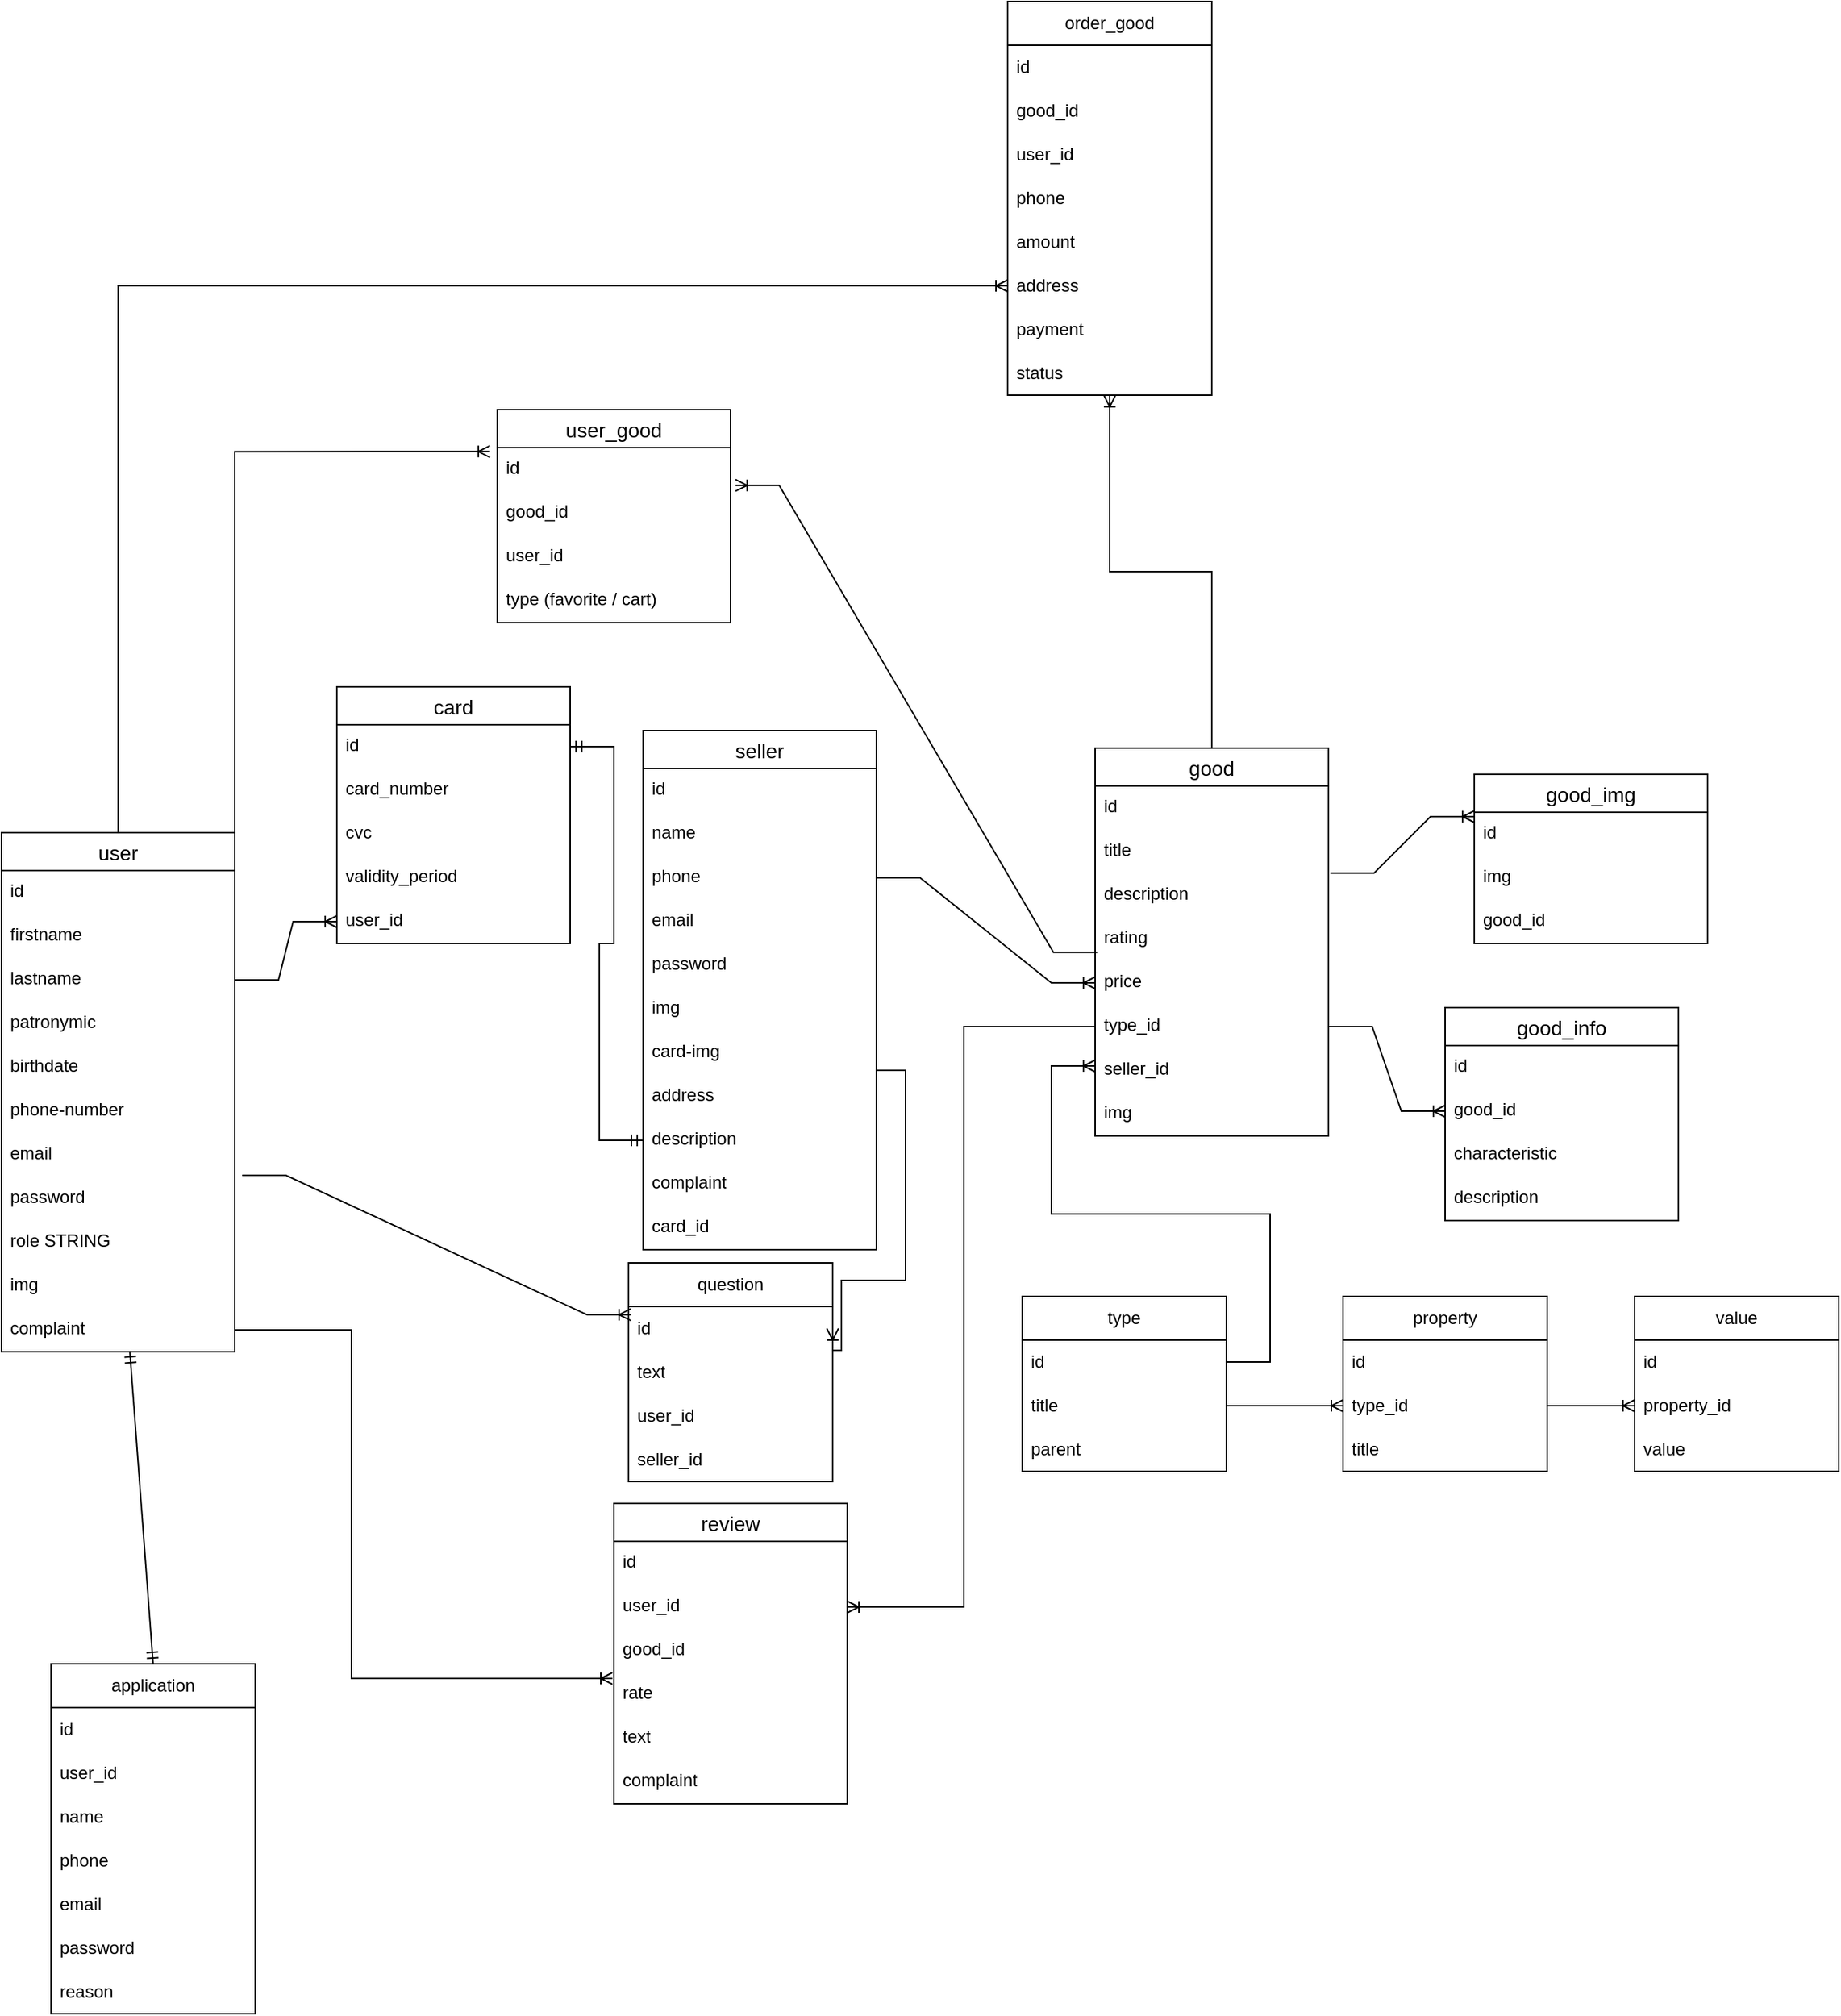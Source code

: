 <mxfile version="22.0.8" type="device">
  <diagram name="Страница — 1" id="OT1tv4u_Zi9Ht4_QGYQ0">
    <mxGraphModel dx="988" dy="1783" grid="1" gridSize="10" guides="1" tooltips="1" connect="1" arrows="1" fold="1" page="1" pageScale="1" pageWidth="827" pageHeight="1169" math="0" shadow="0">
      <root>
        <mxCell id="0" />
        <mxCell id="1" parent="0" />
        <mxCell id="1m5iJHvQ95yYQdeIFVeD-15" style="edgeStyle=orthogonalEdgeStyle;rounded=0;orthogonalLoop=1;jettySize=auto;html=1;endArrow=ERoneToMany;endFill=0;entryX=0;entryY=0.5;entryDx=0;entryDy=0;" parent="1" source="wsZ9izORC8DQVj3VS6HT-1" target="1m5iJHvQ95yYQdeIFVeD-17" edge="1">
          <mxGeometry relative="1" as="geometry">
            <mxPoint x="140" y="160" as="targetPoint" />
          </mxGeometry>
        </mxCell>
        <mxCell id="wsZ9izORC8DQVj3VS6HT-1" value="user" style="swimlane;fontStyle=0;childLayout=stackLayout;horizontal=1;startSize=26;horizontalStack=0;resizeParent=1;resizeParentMax=0;resizeLast=0;collapsible=1;marginBottom=0;align=center;fontSize=14;" parent="1" vertex="1">
          <mxGeometry x="30" y="290" width="160" height="356" as="geometry" />
        </mxCell>
        <mxCell id="wsZ9izORC8DQVj3VS6HT-2" value="id" style="text;strokeColor=none;fillColor=none;spacingLeft=4;spacingRight=4;overflow=hidden;rotatable=0;points=[[0,0.5],[1,0.5]];portConstraint=eastwest;fontSize=12;whiteSpace=wrap;html=1;" parent="wsZ9izORC8DQVj3VS6HT-1" vertex="1">
          <mxGeometry y="26" width="160" height="30" as="geometry" />
        </mxCell>
        <mxCell id="wsZ9izORC8DQVj3VS6HT-3" value="firstname" style="text;strokeColor=none;fillColor=none;spacingLeft=4;spacingRight=4;overflow=hidden;rotatable=0;points=[[0,0.5],[1,0.5]];portConstraint=eastwest;fontSize=12;whiteSpace=wrap;html=1;" parent="wsZ9izORC8DQVj3VS6HT-1" vertex="1">
          <mxGeometry y="56" width="160" height="30" as="geometry" />
        </mxCell>
        <mxCell id="wsZ9izORC8DQVj3VS6HT-4" value="lastname" style="text;strokeColor=none;fillColor=none;spacingLeft=4;spacingRight=4;overflow=hidden;rotatable=0;points=[[0,0.5],[1,0.5]];portConstraint=eastwest;fontSize=12;whiteSpace=wrap;html=1;" parent="wsZ9izORC8DQVj3VS6HT-1" vertex="1">
          <mxGeometry y="86" width="160" height="30" as="geometry" />
        </mxCell>
        <mxCell id="wsZ9izORC8DQVj3VS6HT-5" value="patronymic" style="text;strokeColor=none;fillColor=none;spacingLeft=4;spacingRight=4;overflow=hidden;rotatable=0;points=[[0,0.5],[1,0.5]];portConstraint=eastwest;fontSize=12;whiteSpace=wrap;html=1;" parent="wsZ9izORC8DQVj3VS6HT-1" vertex="1">
          <mxGeometry y="116" width="160" height="30" as="geometry" />
        </mxCell>
        <mxCell id="wsZ9izORC8DQVj3VS6HT-7" value="birthdate" style="text;strokeColor=none;fillColor=none;spacingLeft=4;spacingRight=4;overflow=hidden;rotatable=0;points=[[0,0.5],[1,0.5]];portConstraint=eastwest;fontSize=12;whiteSpace=wrap;html=1;" parent="wsZ9izORC8DQVj3VS6HT-1" vertex="1">
          <mxGeometry y="146" width="160" height="30" as="geometry" />
        </mxCell>
        <mxCell id="wsZ9izORC8DQVj3VS6HT-8" value="phone-number" style="text;strokeColor=none;fillColor=none;spacingLeft=4;spacingRight=4;overflow=hidden;rotatable=0;points=[[0,0.5],[1,0.5]];portConstraint=eastwest;fontSize=12;whiteSpace=wrap;html=1;" parent="wsZ9izORC8DQVj3VS6HT-1" vertex="1">
          <mxGeometry y="176" width="160" height="30" as="geometry" />
        </mxCell>
        <mxCell id="wsZ9izORC8DQVj3VS6HT-9" value="email" style="text;strokeColor=none;fillColor=none;spacingLeft=4;spacingRight=4;overflow=hidden;rotatable=0;points=[[0,0.5],[1,0.5]];portConstraint=eastwest;fontSize=12;whiteSpace=wrap;html=1;" parent="wsZ9izORC8DQVj3VS6HT-1" vertex="1">
          <mxGeometry y="206" width="160" height="30" as="geometry" />
        </mxCell>
        <mxCell id="wsZ9izORC8DQVj3VS6HT-10" value="password" style="text;strokeColor=none;fillColor=none;spacingLeft=4;spacingRight=4;overflow=hidden;rotatable=0;points=[[0,0.5],[1,0.5]];portConstraint=eastwest;fontSize=12;whiteSpace=wrap;html=1;" parent="wsZ9izORC8DQVj3VS6HT-1" vertex="1">
          <mxGeometry y="236" width="160" height="30" as="geometry" />
        </mxCell>
        <mxCell id="wsZ9izORC8DQVj3VS6HT-11" value="role STRING" style="text;strokeColor=none;fillColor=none;spacingLeft=4;spacingRight=4;overflow=hidden;rotatable=0;points=[[0,0.5],[1,0.5]];portConstraint=eastwest;fontSize=12;whiteSpace=wrap;html=1;" parent="wsZ9izORC8DQVj3VS6HT-1" vertex="1">
          <mxGeometry y="266" width="160" height="30" as="geometry" />
        </mxCell>
        <mxCell id="5W4zjXzBesh5gkNlHrQO-1" value="img" style="text;strokeColor=none;fillColor=none;spacingLeft=4;spacingRight=4;overflow=hidden;rotatable=0;points=[[0,0.5],[1,0.5]];portConstraint=eastwest;fontSize=12;whiteSpace=wrap;html=1;" parent="wsZ9izORC8DQVj3VS6HT-1" vertex="1">
          <mxGeometry y="296" width="160" height="30" as="geometry" />
        </mxCell>
        <mxCell id="5W4zjXzBesh5gkNlHrQO-2" value="complaint" style="text;strokeColor=none;fillColor=none;spacingLeft=4;spacingRight=4;overflow=hidden;rotatable=0;points=[[0,0.5],[1,0.5]];portConstraint=eastwest;fontSize=12;whiteSpace=wrap;html=1;" parent="wsZ9izORC8DQVj3VS6HT-1" vertex="1">
          <mxGeometry y="326" width="160" height="30" as="geometry" />
        </mxCell>
        <mxCell id="wsZ9izORC8DQVj3VS6HT-25" value="good" style="swimlane;fontStyle=0;childLayout=stackLayout;horizontal=1;startSize=26;horizontalStack=0;resizeParent=1;resizeParentMax=0;resizeLast=0;collapsible=1;marginBottom=0;align=center;fontSize=14;" parent="1" vertex="1">
          <mxGeometry x="780" y="232" width="160" height="266" as="geometry" />
        </mxCell>
        <mxCell id="wsZ9izORC8DQVj3VS6HT-26" value="id" style="text;strokeColor=none;fillColor=none;spacingLeft=4;spacingRight=4;overflow=hidden;rotatable=0;points=[[0,0.5],[1,0.5]];portConstraint=eastwest;fontSize=12;whiteSpace=wrap;html=1;" parent="wsZ9izORC8DQVj3VS6HT-25" vertex="1">
          <mxGeometry y="26" width="160" height="30" as="geometry" />
        </mxCell>
        <mxCell id="wsZ9izORC8DQVj3VS6HT-27" value="title" style="text;strokeColor=none;fillColor=none;spacingLeft=4;spacingRight=4;overflow=hidden;rotatable=0;points=[[0,0.5],[1,0.5]];portConstraint=eastwest;fontSize=12;whiteSpace=wrap;html=1;" parent="wsZ9izORC8DQVj3VS6HT-25" vertex="1">
          <mxGeometry y="56" width="160" height="30" as="geometry" />
        </mxCell>
        <mxCell id="5W4zjXzBesh5gkNlHrQO-18" value="description" style="text;strokeColor=none;fillColor=none;spacingLeft=4;spacingRight=4;overflow=hidden;rotatable=0;points=[[0,0.5],[1,0.5]];portConstraint=eastwest;fontSize=12;whiteSpace=wrap;html=1;" parent="wsZ9izORC8DQVj3VS6HT-25" vertex="1">
          <mxGeometry y="86" width="160" height="30" as="geometry" />
        </mxCell>
        <mxCell id="wsZ9izORC8DQVj3VS6HT-28" value="rating" style="text;strokeColor=none;fillColor=none;spacingLeft=4;spacingRight=4;overflow=hidden;rotatable=0;points=[[0,0.5],[1,0.5]];portConstraint=eastwest;fontSize=12;whiteSpace=wrap;html=1;" parent="wsZ9izORC8DQVj3VS6HT-25" vertex="1">
          <mxGeometry y="116" width="160" height="30" as="geometry" />
        </mxCell>
        <mxCell id="wsZ9izORC8DQVj3VS6HT-29" value="price" style="text;strokeColor=none;fillColor=none;spacingLeft=4;spacingRight=4;overflow=hidden;rotatable=0;points=[[0,0.5],[1,0.5]];portConstraint=eastwest;fontSize=12;whiteSpace=wrap;html=1;" parent="wsZ9izORC8DQVj3VS6HT-25" vertex="1">
          <mxGeometry y="146" width="160" height="30" as="geometry" />
        </mxCell>
        <mxCell id="wsZ9izORC8DQVj3VS6HT-31" value="type_id" style="text;strokeColor=none;fillColor=none;spacingLeft=4;spacingRight=4;overflow=hidden;rotatable=0;points=[[0,0.5],[1,0.5]];portConstraint=eastwest;fontSize=12;whiteSpace=wrap;html=1;" parent="wsZ9izORC8DQVj3VS6HT-25" vertex="1">
          <mxGeometry y="176" width="160" height="30" as="geometry" />
        </mxCell>
        <mxCell id="PsErflDxjI00V8pYwVn6-32" value="seller_id" style="text;strokeColor=none;fillColor=none;spacingLeft=4;spacingRight=4;overflow=hidden;rotatable=0;points=[[0,0.5],[1,0.5]];portConstraint=eastwest;fontSize=12;whiteSpace=wrap;html=1;" parent="wsZ9izORC8DQVj3VS6HT-25" vertex="1">
          <mxGeometry y="206" width="160" height="30" as="geometry" />
        </mxCell>
        <mxCell id="A2KiJZgTY1DPtLW8oxgs-21" value="img" style="text;strokeColor=none;fillColor=none;spacingLeft=4;spacingRight=4;overflow=hidden;rotatable=0;points=[[0,0.5],[1,0.5]];portConstraint=eastwest;fontSize=12;whiteSpace=wrap;html=1;" parent="wsZ9izORC8DQVj3VS6HT-25" vertex="1">
          <mxGeometry y="236" width="160" height="30" as="geometry" />
        </mxCell>
        <mxCell id="wsZ9izORC8DQVj3VS6HT-59" value="review" style="swimlane;fontStyle=0;childLayout=stackLayout;horizontal=1;startSize=26;horizontalStack=0;resizeParent=1;resizeParentMax=0;resizeLast=0;collapsible=1;marginBottom=0;align=center;fontSize=14;" parent="1" vertex="1">
          <mxGeometry x="450" y="750" width="160" height="206" as="geometry" />
        </mxCell>
        <mxCell id="wsZ9izORC8DQVj3VS6HT-60" value="id" style="text;strokeColor=none;fillColor=none;spacingLeft=4;spacingRight=4;overflow=hidden;rotatable=0;points=[[0,0.5],[1,0.5]];portConstraint=eastwest;fontSize=12;whiteSpace=wrap;html=1;" parent="wsZ9izORC8DQVj3VS6HT-59" vertex="1">
          <mxGeometry y="26" width="160" height="30" as="geometry" />
        </mxCell>
        <mxCell id="wsZ9izORC8DQVj3VS6HT-61" value="user_id" style="text;strokeColor=none;fillColor=none;spacingLeft=4;spacingRight=4;overflow=hidden;rotatable=0;points=[[0,0.5],[1,0.5]];portConstraint=eastwest;fontSize=12;whiteSpace=wrap;html=1;" parent="wsZ9izORC8DQVj3VS6HT-59" vertex="1">
          <mxGeometry y="56" width="160" height="30" as="geometry" />
        </mxCell>
        <mxCell id="wsZ9izORC8DQVj3VS6HT-62" value="good_id" style="text;strokeColor=none;fillColor=none;spacingLeft=4;spacingRight=4;overflow=hidden;rotatable=0;points=[[0,0.5],[1,0.5]];portConstraint=eastwest;fontSize=12;whiteSpace=wrap;html=1;" parent="wsZ9izORC8DQVj3VS6HT-59" vertex="1">
          <mxGeometry y="86" width="160" height="30" as="geometry" />
        </mxCell>
        <mxCell id="5W4zjXzBesh5gkNlHrQO-17" value="rate" style="text;strokeColor=none;fillColor=none;spacingLeft=4;spacingRight=4;overflow=hidden;rotatable=0;points=[[0,0.5],[1,0.5]];portConstraint=eastwest;fontSize=12;whiteSpace=wrap;html=1;" parent="wsZ9izORC8DQVj3VS6HT-59" vertex="1">
          <mxGeometry y="116" width="160" height="30" as="geometry" />
        </mxCell>
        <mxCell id="5W4zjXzBesh5gkNlHrQO-16" value="text" style="text;strokeColor=none;fillColor=none;spacingLeft=4;spacingRight=4;overflow=hidden;rotatable=0;points=[[0,0.5],[1,0.5]];portConstraint=eastwest;fontSize=12;whiteSpace=wrap;html=1;" parent="wsZ9izORC8DQVj3VS6HT-59" vertex="1">
          <mxGeometry y="146" width="160" height="30" as="geometry" />
        </mxCell>
        <mxCell id="wsZ9izORC8DQVj3VS6HT-63" value="complaint" style="text;strokeColor=none;fillColor=none;spacingLeft=4;spacingRight=4;overflow=hidden;rotatable=0;points=[[0,0.5],[1,0.5]];portConstraint=eastwest;fontSize=12;whiteSpace=wrap;html=1;" parent="wsZ9izORC8DQVj3VS6HT-59" vertex="1">
          <mxGeometry y="176" width="160" height="30" as="geometry" />
        </mxCell>
        <mxCell id="5W4zjXzBesh5gkNlHrQO-10" value="question" style="swimlane;fontStyle=0;childLayout=stackLayout;horizontal=1;startSize=30;horizontalStack=0;resizeParent=1;resizeParentMax=0;resizeLast=0;collapsible=1;marginBottom=0;whiteSpace=wrap;html=1;" parent="1" vertex="1">
          <mxGeometry x="460" y="585" width="140" height="150" as="geometry" />
        </mxCell>
        <mxCell id="5W4zjXzBesh5gkNlHrQO-11" value="id" style="text;strokeColor=none;fillColor=none;align=left;verticalAlign=middle;spacingLeft=4;spacingRight=4;overflow=hidden;points=[[0,0.5],[1,0.5]];portConstraint=eastwest;rotatable=0;whiteSpace=wrap;html=1;" parent="5W4zjXzBesh5gkNlHrQO-10" vertex="1">
          <mxGeometry y="30" width="140" height="30" as="geometry" />
        </mxCell>
        <mxCell id="5W4zjXzBesh5gkNlHrQO-13" value="text" style="text;strokeColor=none;fillColor=none;align=left;verticalAlign=middle;spacingLeft=4;spacingRight=4;overflow=hidden;points=[[0,0.5],[1,0.5]];portConstraint=eastwest;rotatable=0;whiteSpace=wrap;html=1;" parent="5W4zjXzBesh5gkNlHrQO-10" vertex="1">
          <mxGeometry y="60" width="140" height="30" as="geometry" />
        </mxCell>
        <mxCell id="cai4yX_IZFYPUL8Q3qCc-8" value="user_id" style="text;strokeColor=none;fillColor=none;align=left;verticalAlign=middle;spacingLeft=4;spacingRight=4;overflow=hidden;points=[[0,0.5],[1,0.5]];portConstraint=eastwest;rotatable=0;whiteSpace=wrap;html=1;" vertex="1" parent="5W4zjXzBesh5gkNlHrQO-10">
          <mxGeometry y="90" width="140" height="30" as="geometry" />
        </mxCell>
        <mxCell id="cai4yX_IZFYPUL8Q3qCc-7" value="seller_id" style="text;strokeColor=none;fillColor=none;align=left;verticalAlign=middle;spacingLeft=4;spacingRight=4;overflow=hidden;points=[[0,0.5],[1,0.5]];portConstraint=eastwest;rotatable=0;whiteSpace=wrap;html=1;" vertex="1" parent="5W4zjXzBesh5gkNlHrQO-10">
          <mxGeometry y="120" width="140" height="30" as="geometry" />
        </mxCell>
        <mxCell id="5W4zjXzBesh5gkNlHrQO-14" value="" style="edgeStyle=entityRelationEdgeStyle;fontSize=12;html=1;endArrow=ERoneToMany;rounded=0;exitX=1.032;exitY=-0.033;exitDx=0;exitDy=0;entryX=0.011;entryY=0.187;entryDx=0;entryDy=0;entryPerimeter=0;exitPerimeter=0;" parent="1" source="wsZ9izORC8DQVj3VS6HT-10" target="5W4zjXzBesh5gkNlHrQO-11" edge="1">
          <mxGeometry width="100" height="100" relative="1" as="geometry">
            <mxPoint x="232.4" y="640.66" as="sourcePoint" />
            <mxPoint x="300" y="631" as="targetPoint" />
          </mxGeometry>
        </mxCell>
        <mxCell id="PsErflDxjI00V8pYwVn6-1" value="type" style="swimlane;fontStyle=0;childLayout=stackLayout;horizontal=1;startSize=30;horizontalStack=0;resizeParent=1;resizeParentMax=0;resizeLast=0;collapsible=1;marginBottom=0;whiteSpace=wrap;html=1;" parent="1" vertex="1">
          <mxGeometry x="730" y="608" width="140" height="120" as="geometry" />
        </mxCell>
        <mxCell id="PsErflDxjI00V8pYwVn6-2" value="id" style="text;strokeColor=none;fillColor=none;align=left;verticalAlign=middle;spacingLeft=4;spacingRight=4;overflow=hidden;points=[[0,0.5],[1,0.5]];portConstraint=eastwest;rotatable=0;whiteSpace=wrap;html=1;" parent="PsErflDxjI00V8pYwVn6-1" vertex="1">
          <mxGeometry y="30" width="140" height="30" as="geometry" />
        </mxCell>
        <mxCell id="PsErflDxjI00V8pYwVn6-3" value="title" style="text;strokeColor=none;fillColor=none;align=left;verticalAlign=middle;spacingLeft=4;spacingRight=4;overflow=hidden;points=[[0,0.5],[1,0.5]];portConstraint=eastwest;rotatable=0;whiteSpace=wrap;html=1;" parent="PsErflDxjI00V8pYwVn6-1" vertex="1">
          <mxGeometry y="60" width="140" height="30" as="geometry" />
        </mxCell>
        <mxCell id="PsErflDxjI00V8pYwVn6-4" value="parent" style="text;strokeColor=none;fillColor=none;align=left;verticalAlign=middle;spacingLeft=4;spacingRight=4;overflow=hidden;points=[[0,0.5],[1,0.5]];portConstraint=eastwest;rotatable=0;whiteSpace=wrap;html=1;" parent="PsErflDxjI00V8pYwVn6-1" vertex="1">
          <mxGeometry y="90" width="140" height="30" as="geometry" />
        </mxCell>
        <mxCell id="PsErflDxjI00V8pYwVn6-5" value="property" style="swimlane;fontStyle=0;childLayout=stackLayout;horizontal=1;startSize=30;horizontalStack=0;resizeParent=1;resizeParentMax=0;resizeLast=0;collapsible=1;marginBottom=0;whiteSpace=wrap;html=1;" parent="1" vertex="1">
          <mxGeometry x="950" y="608" width="140" height="120" as="geometry" />
        </mxCell>
        <mxCell id="PsErflDxjI00V8pYwVn6-6" value="id" style="text;strokeColor=none;fillColor=none;align=left;verticalAlign=middle;spacingLeft=4;spacingRight=4;overflow=hidden;points=[[0,0.5],[1,0.5]];portConstraint=eastwest;rotatable=0;whiteSpace=wrap;html=1;" parent="PsErflDxjI00V8pYwVn6-5" vertex="1">
          <mxGeometry y="30" width="140" height="30" as="geometry" />
        </mxCell>
        <mxCell id="PsErflDxjI00V8pYwVn6-7" value="type_id" style="text;strokeColor=none;fillColor=none;align=left;verticalAlign=middle;spacingLeft=4;spacingRight=4;overflow=hidden;points=[[0,0.5],[1,0.5]];portConstraint=eastwest;rotatable=0;whiteSpace=wrap;html=1;" parent="PsErflDxjI00V8pYwVn6-5" vertex="1">
          <mxGeometry y="60" width="140" height="30" as="geometry" />
        </mxCell>
        <mxCell id="PsErflDxjI00V8pYwVn6-8" value="title" style="text;strokeColor=none;fillColor=none;align=left;verticalAlign=middle;spacingLeft=4;spacingRight=4;overflow=hidden;points=[[0,0.5],[1,0.5]];portConstraint=eastwest;rotatable=0;whiteSpace=wrap;html=1;" parent="PsErflDxjI00V8pYwVn6-5" vertex="1">
          <mxGeometry y="90" width="140" height="30" as="geometry" />
        </mxCell>
        <mxCell id="PsErflDxjI00V8pYwVn6-9" value="value" style="swimlane;fontStyle=0;childLayout=stackLayout;horizontal=1;startSize=30;horizontalStack=0;resizeParent=1;resizeParentMax=0;resizeLast=0;collapsible=1;marginBottom=0;whiteSpace=wrap;html=1;" parent="1" vertex="1">
          <mxGeometry x="1150" y="608" width="140" height="120" as="geometry" />
        </mxCell>
        <mxCell id="PsErflDxjI00V8pYwVn6-10" value="id" style="text;strokeColor=none;fillColor=none;align=left;verticalAlign=middle;spacingLeft=4;spacingRight=4;overflow=hidden;points=[[0,0.5],[1,0.5]];portConstraint=eastwest;rotatable=0;whiteSpace=wrap;html=1;" parent="PsErflDxjI00V8pYwVn6-9" vertex="1">
          <mxGeometry y="30" width="140" height="30" as="geometry" />
        </mxCell>
        <mxCell id="PsErflDxjI00V8pYwVn6-11" value="property_id" style="text;strokeColor=none;fillColor=none;align=left;verticalAlign=middle;spacingLeft=4;spacingRight=4;overflow=hidden;points=[[0,0.5],[1,0.5]];portConstraint=eastwest;rotatable=0;whiteSpace=wrap;html=1;" parent="PsErflDxjI00V8pYwVn6-9" vertex="1">
          <mxGeometry y="60" width="140" height="30" as="geometry" />
        </mxCell>
        <mxCell id="PsErflDxjI00V8pYwVn6-12" value="value" style="text;strokeColor=none;fillColor=none;align=left;verticalAlign=middle;spacingLeft=4;spacingRight=4;overflow=hidden;points=[[0,0.5],[1,0.5]];portConstraint=eastwest;rotatable=0;whiteSpace=wrap;html=1;" parent="PsErflDxjI00V8pYwVn6-9" vertex="1">
          <mxGeometry y="90" width="140" height="30" as="geometry" />
        </mxCell>
        <mxCell id="PsErflDxjI00V8pYwVn6-13" value="" style="edgeStyle=entityRelationEdgeStyle;fontSize=12;html=1;endArrow=ERoneToMany;rounded=0;exitX=1;exitY=0.5;exitDx=0;exitDy=0;entryX=0;entryY=0.5;entryDx=0;entryDy=0;" parent="1" source="PsErflDxjI00V8pYwVn6-3" target="PsErflDxjI00V8pYwVn6-7" edge="1">
          <mxGeometry width="100" height="100" relative="1" as="geometry">
            <mxPoint x="910" y="768" as="sourcePoint" />
            <mxPoint x="1010" y="668" as="targetPoint" />
          </mxGeometry>
        </mxCell>
        <mxCell id="PsErflDxjI00V8pYwVn6-15" value="" style="edgeStyle=entityRelationEdgeStyle;fontSize=12;html=1;endArrow=ERoneToMany;rounded=0;exitX=1;exitY=0.5;exitDx=0;exitDy=0;entryX=0;entryY=0.5;entryDx=0;entryDy=0;" parent="1" source="PsErflDxjI00V8pYwVn6-7" target="PsErflDxjI00V8pYwVn6-11" edge="1">
          <mxGeometry width="100" height="100" relative="1" as="geometry">
            <mxPoint x="1110" y="612" as="sourcePoint" />
            <mxPoint x="1210" y="512" as="targetPoint" />
          </mxGeometry>
        </mxCell>
        <mxCell id="PsErflDxjI00V8pYwVn6-16" value="" style="edgeStyle=entityRelationEdgeStyle;fontSize=12;html=1;endArrow=ERoneToMany;rounded=0;exitX=1;exitY=0.5;exitDx=0;exitDy=0;" parent="1" source="PsErflDxjI00V8pYwVn6-2" edge="1">
          <mxGeometry width="100" height="100" relative="1" as="geometry">
            <mxPoint x="880" y="653" as="sourcePoint" />
            <mxPoint x="780" y="450" as="targetPoint" />
            <Array as="points">
              <mxPoint x="780" y="460" />
            </Array>
          </mxGeometry>
        </mxCell>
        <mxCell id="PsErflDxjI00V8pYwVn6-17" value="seller" style="swimlane;fontStyle=0;childLayout=stackLayout;horizontal=1;startSize=26;horizontalStack=0;resizeParent=1;resizeParentMax=0;resizeLast=0;collapsible=1;marginBottom=0;align=center;fontSize=14;" parent="1" vertex="1">
          <mxGeometry x="470" y="220" width="160" height="356" as="geometry" />
        </mxCell>
        <mxCell id="PsErflDxjI00V8pYwVn6-18" value="id" style="text;strokeColor=none;fillColor=none;spacingLeft=4;spacingRight=4;overflow=hidden;rotatable=0;points=[[0,0.5],[1,0.5]];portConstraint=eastwest;fontSize=12;whiteSpace=wrap;html=1;" parent="PsErflDxjI00V8pYwVn6-17" vertex="1">
          <mxGeometry y="26" width="160" height="30" as="geometry" />
        </mxCell>
        <mxCell id="PsErflDxjI00V8pYwVn6-23" value="name" style="text;strokeColor=none;fillColor=none;spacingLeft=4;spacingRight=4;overflow=hidden;rotatable=0;points=[[0,0.5],[1,0.5]];portConstraint=eastwest;fontSize=12;whiteSpace=wrap;html=1;" parent="PsErflDxjI00V8pYwVn6-17" vertex="1">
          <mxGeometry y="56" width="160" height="30" as="geometry" />
        </mxCell>
        <mxCell id="PsErflDxjI00V8pYwVn6-22" value="phone" style="text;strokeColor=none;fillColor=none;spacingLeft=4;spacingRight=4;overflow=hidden;rotatable=0;points=[[0,0.5],[1,0.5]];portConstraint=eastwest;fontSize=12;whiteSpace=wrap;html=1;" parent="PsErflDxjI00V8pYwVn6-17" vertex="1">
          <mxGeometry y="86" width="160" height="30" as="geometry" />
        </mxCell>
        <mxCell id="PsErflDxjI00V8pYwVn6-21" value="email" style="text;strokeColor=none;fillColor=none;spacingLeft=4;spacingRight=4;overflow=hidden;rotatable=0;points=[[0,0.5],[1,0.5]];portConstraint=eastwest;fontSize=12;whiteSpace=wrap;html=1;" parent="PsErflDxjI00V8pYwVn6-17" vertex="1">
          <mxGeometry y="116" width="160" height="30" as="geometry" />
        </mxCell>
        <mxCell id="PsErflDxjI00V8pYwVn6-34" value="password" style="text;strokeColor=none;fillColor=none;spacingLeft=4;spacingRight=4;overflow=hidden;rotatable=0;points=[[0,0.5],[1,0.5]];portConstraint=eastwest;fontSize=12;whiteSpace=wrap;html=1;" parent="PsErflDxjI00V8pYwVn6-17" vertex="1">
          <mxGeometry y="146" width="160" height="30" as="geometry" />
        </mxCell>
        <mxCell id="PsErflDxjI00V8pYwVn6-19" value="img" style="text;strokeColor=none;fillColor=none;spacingLeft=4;spacingRight=4;overflow=hidden;rotatable=0;points=[[0,0.5],[1,0.5]];portConstraint=eastwest;fontSize=12;whiteSpace=wrap;html=1;" parent="PsErflDxjI00V8pYwVn6-17" vertex="1">
          <mxGeometry y="176" width="160" height="30" as="geometry" />
        </mxCell>
        <mxCell id="PsErflDxjI00V8pYwVn6-20" value="card-img" style="text;strokeColor=none;fillColor=none;spacingLeft=4;spacingRight=4;overflow=hidden;rotatable=0;points=[[0,0.5],[1,0.5]];portConstraint=eastwest;fontSize=12;whiteSpace=wrap;html=1;" parent="PsErflDxjI00V8pYwVn6-17" vertex="1">
          <mxGeometry y="206" width="160" height="30" as="geometry" />
        </mxCell>
        <mxCell id="PsErflDxjI00V8pYwVn6-26" value="address" style="text;strokeColor=none;fillColor=none;spacingLeft=4;spacingRight=4;overflow=hidden;rotatable=0;points=[[0,0.5],[1,0.5]];portConstraint=eastwest;fontSize=12;whiteSpace=wrap;html=1;" parent="PsErflDxjI00V8pYwVn6-17" vertex="1">
          <mxGeometry y="236" width="160" height="30" as="geometry" />
        </mxCell>
        <mxCell id="PsErflDxjI00V8pYwVn6-25" value="description" style="text;strokeColor=none;fillColor=none;spacingLeft=4;spacingRight=4;overflow=hidden;rotatable=0;points=[[0,0.5],[1,0.5]];portConstraint=eastwest;fontSize=12;whiteSpace=wrap;html=1;" parent="PsErflDxjI00V8pYwVn6-17" vertex="1">
          <mxGeometry y="266" width="160" height="30" as="geometry" />
        </mxCell>
        <mxCell id="PsErflDxjI00V8pYwVn6-37" value="complaint" style="text;strokeColor=none;fillColor=none;spacingLeft=4;spacingRight=4;overflow=hidden;rotatable=0;points=[[0,0.5],[1,0.5]];portConstraint=eastwest;fontSize=12;whiteSpace=wrap;html=1;" parent="PsErflDxjI00V8pYwVn6-17" vertex="1">
          <mxGeometry y="296" width="160" height="30" as="geometry" />
        </mxCell>
        <mxCell id="A2KiJZgTY1DPtLW8oxgs-5" value="card_id" style="text;strokeColor=none;fillColor=none;spacingLeft=4;spacingRight=4;overflow=hidden;rotatable=0;points=[[0,0.5],[1,0.5]];portConstraint=eastwest;fontSize=12;whiteSpace=wrap;html=1;" parent="PsErflDxjI00V8pYwVn6-17" vertex="1">
          <mxGeometry y="326" width="160" height="30" as="geometry" />
        </mxCell>
        <mxCell id="PsErflDxjI00V8pYwVn6-33" value="" style="edgeStyle=entityRelationEdgeStyle;fontSize=12;html=1;endArrow=ERoneToMany;rounded=0;exitX=1;exitY=0.5;exitDx=0;exitDy=0;" parent="1" source="PsErflDxjI00V8pYwVn6-22" target="wsZ9izORC8DQVj3VS6HT-29" edge="1">
          <mxGeometry width="100" height="100" relative="1" as="geometry">
            <mxPoint x="620" y="380" as="sourcePoint" />
            <mxPoint x="720" y="280" as="targetPoint" />
          </mxGeometry>
        </mxCell>
        <mxCell id="PsErflDxjI00V8pYwVn6-39" style="edgeStyle=orthogonalEdgeStyle;rounded=0;orthogonalLoop=1;jettySize=auto;html=1;entryX=1;entryY=0.5;entryDx=0;entryDy=0;endArrow=ERoneToMany;endFill=0;exitX=0;exitY=0.5;exitDx=0;exitDy=0;" parent="1" source="wsZ9izORC8DQVj3VS6HT-31" target="wsZ9izORC8DQVj3VS6HT-61" edge="1">
          <mxGeometry relative="1" as="geometry">
            <mxPoint x="800" y="423" as="sourcePoint" />
            <Array as="points">
              <mxPoint x="690" y="423" />
              <mxPoint x="690" y="821" />
            </Array>
          </mxGeometry>
        </mxCell>
        <mxCell id="PsErflDxjI00V8pYwVn6-41" style="edgeStyle=orthogonalEdgeStyle;rounded=0;orthogonalLoop=1;jettySize=auto;html=1;entryX=1;entryY=0.5;entryDx=0;entryDy=0;endArrow=ERoneToMany;endFill=0;" parent="1" source="PsErflDxjI00V8pYwVn6-20" target="5W4zjXzBesh5gkNlHrQO-11" edge="1">
          <mxGeometry relative="1" as="geometry">
            <mxPoint x="584.92" y="581.48" as="targetPoint" />
            <Array as="points">
              <mxPoint x="650" y="453" />
              <mxPoint x="650" y="597" />
              <mxPoint x="606" y="597" />
              <mxPoint x="606" y="645" />
            </Array>
          </mxGeometry>
        </mxCell>
        <mxCell id="PsErflDxjI00V8pYwVn6-43" value="good_img" style="swimlane;fontStyle=0;childLayout=stackLayout;horizontal=1;startSize=26;horizontalStack=0;resizeParent=1;resizeParentMax=0;resizeLast=0;collapsible=1;marginBottom=0;align=center;fontSize=14;" parent="1" vertex="1">
          <mxGeometry x="1040" y="250" width="160" height="116" as="geometry" />
        </mxCell>
        <mxCell id="PsErflDxjI00V8pYwVn6-44" value="id" style="text;strokeColor=none;fillColor=none;spacingLeft=4;spacingRight=4;overflow=hidden;rotatable=0;points=[[0,0.5],[1,0.5]];portConstraint=eastwest;fontSize=12;whiteSpace=wrap;html=1;" parent="PsErflDxjI00V8pYwVn6-43" vertex="1">
          <mxGeometry y="26" width="160" height="30" as="geometry" />
        </mxCell>
        <mxCell id="PsErflDxjI00V8pYwVn6-45" value="img" style="text;strokeColor=none;fillColor=none;spacingLeft=4;spacingRight=4;overflow=hidden;rotatable=0;points=[[0,0.5],[1,0.5]];portConstraint=eastwest;fontSize=12;whiteSpace=wrap;html=1;" parent="PsErflDxjI00V8pYwVn6-43" vertex="1">
          <mxGeometry y="56" width="160" height="30" as="geometry" />
        </mxCell>
        <mxCell id="PsErflDxjI00V8pYwVn6-46" value="good_id" style="text;strokeColor=none;fillColor=none;spacingLeft=4;spacingRight=4;overflow=hidden;rotatable=0;points=[[0,0.5],[1,0.5]];portConstraint=eastwest;fontSize=12;whiteSpace=wrap;html=1;" parent="PsErflDxjI00V8pYwVn6-43" vertex="1">
          <mxGeometry y="86" width="160" height="30" as="geometry" />
        </mxCell>
        <mxCell id="PsErflDxjI00V8pYwVn6-47" value="" style="edgeStyle=entityRelationEdgeStyle;fontSize=12;html=1;endArrow=ERoneToMany;rounded=0;exitX=1.008;exitY=0.992;exitDx=0;exitDy=0;exitPerimeter=0;entryX=0;entryY=0.25;entryDx=0;entryDy=0;" parent="1" source="wsZ9izORC8DQVj3VS6HT-27" target="PsErflDxjI00V8pYwVn6-43" edge="1">
          <mxGeometry width="100" height="100" relative="1" as="geometry">
            <mxPoint x="1040" y="190" as="sourcePoint" />
            <mxPoint x="1140" y="90" as="targetPoint" />
          </mxGeometry>
        </mxCell>
        <mxCell id="1m5iJHvQ95yYQdeIFVeD-5" value="order_good" style="swimlane;fontStyle=0;childLayout=stackLayout;horizontal=1;startSize=30;horizontalStack=0;resizeParent=1;resizeParentMax=0;resizeLast=0;collapsible=1;marginBottom=0;whiteSpace=wrap;html=1;" parent="1" vertex="1">
          <mxGeometry x="720" y="-280" width="140" height="270" as="geometry" />
        </mxCell>
        <mxCell id="1m5iJHvQ95yYQdeIFVeD-6" value="id" style="text;strokeColor=none;fillColor=none;align=left;verticalAlign=middle;spacingLeft=4;spacingRight=4;overflow=hidden;points=[[0,0.5],[1,0.5]];portConstraint=eastwest;rotatable=0;whiteSpace=wrap;html=1;" parent="1m5iJHvQ95yYQdeIFVeD-5" vertex="1">
          <mxGeometry y="30" width="140" height="30" as="geometry" />
        </mxCell>
        <mxCell id="1m5iJHvQ95yYQdeIFVeD-13" value="good_id" style="text;strokeColor=none;fillColor=none;align=left;verticalAlign=middle;spacingLeft=4;spacingRight=4;overflow=hidden;points=[[0,0.5],[1,0.5]];portConstraint=eastwest;rotatable=0;whiteSpace=wrap;html=1;" parent="1m5iJHvQ95yYQdeIFVeD-5" vertex="1">
          <mxGeometry y="60" width="140" height="30" as="geometry" />
        </mxCell>
        <mxCell id="1m5iJHvQ95yYQdeIFVeD-32" value="user_id" style="text;strokeColor=none;fillColor=none;align=left;verticalAlign=middle;spacingLeft=4;spacingRight=4;overflow=hidden;points=[[0,0.5],[1,0.5]];portConstraint=eastwest;rotatable=0;whiteSpace=wrap;html=1;" parent="1m5iJHvQ95yYQdeIFVeD-5" vertex="1">
          <mxGeometry y="90" width="140" height="30" as="geometry" />
        </mxCell>
        <mxCell id="1m5iJHvQ95yYQdeIFVeD-7" value="phone" style="text;strokeColor=none;fillColor=none;align=left;verticalAlign=middle;spacingLeft=4;spacingRight=4;overflow=hidden;points=[[0,0.5],[1,0.5]];portConstraint=eastwest;rotatable=0;whiteSpace=wrap;html=1;" parent="1m5iJHvQ95yYQdeIFVeD-5" vertex="1">
          <mxGeometry y="120" width="140" height="30" as="geometry" />
        </mxCell>
        <mxCell id="1m5iJHvQ95yYQdeIFVeD-8" value="amount" style="text;strokeColor=none;fillColor=none;align=left;verticalAlign=middle;spacingLeft=4;spacingRight=4;overflow=hidden;points=[[0,0.5],[1,0.5]];portConstraint=eastwest;rotatable=0;whiteSpace=wrap;html=1;" parent="1m5iJHvQ95yYQdeIFVeD-5" vertex="1">
          <mxGeometry y="150" width="140" height="30" as="geometry" />
        </mxCell>
        <mxCell id="1m5iJHvQ95yYQdeIFVeD-17" value="address" style="text;strokeColor=none;fillColor=none;align=left;verticalAlign=middle;spacingLeft=4;spacingRight=4;overflow=hidden;points=[[0,0.5],[1,0.5]];portConstraint=eastwest;rotatable=0;whiteSpace=wrap;html=1;" parent="1m5iJHvQ95yYQdeIFVeD-5" vertex="1">
          <mxGeometry y="180" width="140" height="30" as="geometry" />
        </mxCell>
        <mxCell id="1m5iJHvQ95yYQdeIFVeD-18" value="payment" style="text;strokeColor=none;fillColor=none;align=left;verticalAlign=middle;spacingLeft=4;spacingRight=4;overflow=hidden;points=[[0,0.5],[1,0.5]];portConstraint=eastwest;rotatable=0;whiteSpace=wrap;html=1;" parent="1m5iJHvQ95yYQdeIFVeD-5" vertex="1">
          <mxGeometry y="210" width="140" height="30" as="geometry" />
        </mxCell>
        <mxCell id="1m5iJHvQ95yYQdeIFVeD-24" value="status" style="text;strokeColor=none;fillColor=none;align=left;verticalAlign=middle;spacingLeft=4;spacingRight=4;overflow=hidden;points=[[0,0.5],[1,0.5]];portConstraint=eastwest;rotatable=0;whiteSpace=wrap;html=1;" parent="1m5iJHvQ95yYQdeIFVeD-5" vertex="1">
          <mxGeometry y="240" width="140" height="30" as="geometry" />
        </mxCell>
        <mxCell id="1m5iJHvQ95yYQdeIFVeD-19" value="card" style="swimlane;fontStyle=0;childLayout=stackLayout;horizontal=1;startSize=26;horizontalStack=0;resizeParent=1;resizeParentMax=0;resizeLast=0;collapsible=1;marginBottom=0;align=center;fontSize=14;" parent="1" vertex="1">
          <mxGeometry x="260" y="190" width="160" height="176" as="geometry" />
        </mxCell>
        <mxCell id="1m5iJHvQ95yYQdeIFVeD-20" value="id" style="text;strokeColor=none;fillColor=none;spacingLeft=4;spacingRight=4;overflow=hidden;rotatable=0;points=[[0,0.5],[1,0.5]];portConstraint=eastwest;fontSize=12;whiteSpace=wrap;html=1;" parent="1m5iJHvQ95yYQdeIFVeD-19" vertex="1">
          <mxGeometry y="26" width="160" height="30" as="geometry" />
        </mxCell>
        <mxCell id="1m5iJHvQ95yYQdeIFVeD-21" value="card_number" style="text;strokeColor=none;fillColor=none;spacingLeft=4;spacingRight=4;overflow=hidden;rotatable=0;points=[[0,0.5],[1,0.5]];portConstraint=eastwest;fontSize=12;whiteSpace=wrap;html=1;" parent="1m5iJHvQ95yYQdeIFVeD-19" vertex="1">
          <mxGeometry y="56" width="160" height="30" as="geometry" />
        </mxCell>
        <mxCell id="1m5iJHvQ95yYQdeIFVeD-22" value="cvc" style="text;strokeColor=none;fillColor=none;spacingLeft=4;spacingRight=4;overflow=hidden;rotatable=0;points=[[0,0.5],[1,0.5]];portConstraint=eastwest;fontSize=12;whiteSpace=wrap;html=1;" parent="1m5iJHvQ95yYQdeIFVeD-19" vertex="1">
          <mxGeometry y="86" width="160" height="30" as="geometry" />
        </mxCell>
        <mxCell id="1m5iJHvQ95yYQdeIFVeD-40" value="validity_period" style="text;strokeColor=none;fillColor=none;spacingLeft=4;spacingRight=4;overflow=hidden;rotatable=0;points=[[0,0.5],[1,0.5]];portConstraint=eastwest;fontSize=12;whiteSpace=wrap;html=1;" parent="1m5iJHvQ95yYQdeIFVeD-19" vertex="1">
          <mxGeometry y="116" width="160" height="30" as="geometry" />
        </mxCell>
        <mxCell id="1m5iJHvQ95yYQdeIFVeD-37" value="user_id" style="text;strokeColor=none;fillColor=none;spacingLeft=4;spacingRight=4;overflow=hidden;rotatable=0;points=[[0,0.5],[1,0.5]];portConstraint=eastwest;fontSize=12;whiteSpace=wrap;html=1;" parent="1m5iJHvQ95yYQdeIFVeD-19" vertex="1">
          <mxGeometry y="146" width="160" height="30" as="geometry" />
        </mxCell>
        <mxCell id="1m5iJHvQ95yYQdeIFVeD-23" value="" style="edgeStyle=entityRelationEdgeStyle;fontSize=12;html=1;endArrow=ERoneToMany;rounded=0;exitX=1;exitY=0.5;exitDx=0;exitDy=0;entryX=0;entryY=0.5;entryDx=0;entryDy=0;" parent="1" source="wsZ9izORC8DQVj3VS6HT-4" target="1m5iJHvQ95yYQdeIFVeD-37" edge="1">
          <mxGeometry width="100" height="100" relative="1" as="geometry">
            <mxPoint x="20" y="230" as="sourcePoint" />
            <mxPoint x="-80" y="80" as="targetPoint" />
          </mxGeometry>
        </mxCell>
        <mxCell id="1m5iJHvQ95yYQdeIFVeD-27" value="" style="edgeStyle=orthogonalEdgeStyle;fontSize=12;html=1;endArrow=ERoneToMany;rounded=0;exitX=1;exitY=0;exitDx=0;exitDy=0;entryX=-0.031;entryY=0.089;entryDx=0;entryDy=0;entryPerimeter=0;" parent="1" source="wsZ9izORC8DQVj3VS6HT-1" target="wsZ9izORC8DQVj3VS6HT-53" edge="1">
          <mxGeometry width="100" height="100" relative="1" as="geometry">
            <mxPoint x="150.0" y="282.83" as="sourcePoint" />
            <mxPoint x="352.88" y="60.0" as="targetPoint" />
          </mxGeometry>
        </mxCell>
        <mxCell id="1m5iJHvQ95yYQdeIFVeD-30" value="" style="edgeStyle=entityRelationEdgeStyle;fontSize=12;html=1;endArrow=ERoneToMany;rounded=0;exitX=0.009;exitY=0.804;exitDx=0;exitDy=0;entryX=1.021;entryY=0.862;entryDx=0;entryDy=0;entryPerimeter=0;exitPerimeter=0;" parent="1" source="wsZ9izORC8DQVj3VS6HT-28" target="wsZ9izORC8DQVj3VS6HT-53" edge="1">
          <mxGeometry width="100" height="100" relative="1" as="geometry">
            <mxPoint x="690" y="200" as="sourcePoint" />
            <mxPoint x="790" y="100" as="targetPoint" />
          </mxGeometry>
        </mxCell>
        <mxCell id="wsZ9izORC8DQVj3VS6HT-52" value="user_good" style="swimlane;fontStyle=0;childLayout=stackLayout;horizontal=1;startSize=26;horizontalStack=0;resizeParent=1;resizeParentMax=0;resizeLast=0;collapsible=1;marginBottom=0;align=center;fontSize=14;" parent="1" vertex="1">
          <mxGeometry x="370" width="160" height="146" as="geometry" />
        </mxCell>
        <mxCell id="wsZ9izORC8DQVj3VS6HT-53" value="id" style="text;strokeColor=none;fillColor=none;spacingLeft=4;spacingRight=4;overflow=hidden;rotatable=0;points=[[0,0.5],[1,0.5]];portConstraint=eastwest;fontSize=12;whiteSpace=wrap;html=1;" parent="wsZ9izORC8DQVj3VS6HT-52" vertex="1">
          <mxGeometry y="26" width="160" height="30" as="geometry" />
        </mxCell>
        <mxCell id="wsZ9izORC8DQVj3VS6HT-54" value="good_id" style="text;strokeColor=none;fillColor=none;spacingLeft=4;spacingRight=4;overflow=hidden;rotatable=0;points=[[0,0.5],[1,0.5]];portConstraint=eastwest;fontSize=12;whiteSpace=wrap;html=1;" parent="wsZ9izORC8DQVj3VS6HT-52" vertex="1">
          <mxGeometry y="56" width="160" height="30" as="geometry" />
        </mxCell>
        <mxCell id="wsZ9izORC8DQVj3VS6HT-55" value="user_id" style="text;strokeColor=none;fillColor=none;spacingLeft=4;spacingRight=4;overflow=hidden;rotatable=0;points=[[0,0.5],[1,0.5]];portConstraint=eastwest;fontSize=12;whiteSpace=wrap;html=1;" parent="wsZ9izORC8DQVj3VS6HT-52" vertex="1">
          <mxGeometry y="86" width="160" height="30" as="geometry" />
        </mxCell>
        <mxCell id="1m5iJHvQ95yYQdeIFVeD-36" value="type (favorite / cart)" style="text;strokeColor=none;fillColor=none;spacingLeft=4;spacingRight=4;overflow=hidden;rotatable=0;points=[[0,0.5],[1,0.5]];portConstraint=eastwest;fontSize=12;whiteSpace=wrap;html=1;" parent="wsZ9izORC8DQVj3VS6HT-52" vertex="1">
          <mxGeometry y="116" width="160" height="30" as="geometry" />
        </mxCell>
        <mxCell id="1m5iJHvQ95yYQdeIFVeD-44" value="" style="edgeStyle=entityRelationEdgeStyle;fontSize=12;html=1;endArrow=ERmandOne;startArrow=ERmandOne;rounded=0;entryX=0;entryY=0.5;entryDx=0;entryDy=0;" parent="1" source="1m5iJHvQ95yYQdeIFVeD-20" target="PsErflDxjI00V8pYwVn6-25" edge="1">
          <mxGeometry width="100" height="100" relative="1" as="geometry">
            <mxPoint x="370" y="320" as="sourcePoint" />
            <mxPoint x="470" y="220" as="targetPoint" />
          </mxGeometry>
        </mxCell>
        <mxCell id="A2KiJZgTY1DPtLW8oxgs-1" value="application" style="swimlane;fontStyle=0;childLayout=stackLayout;horizontal=1;startSize=30;horizontalStack=0;resizeParent=1;resizeParentMax=0;resizeLast=0;collapsible=1;marginBottom=0;whiteSpace=wrap;html=1;" parent="1" vertex="1">
          <mxGeometry x="64" y="860" width="140" height="240" as="geometry" />
        </mxCell>
        <mxCell id="A2KiJZgTY1DPtLW8oxgs-2" value="id" style="text;strokeColor=none;fillColor=none;align=left;verticalAlign=middle;spacingLeft=4;spacingRight=4;overflow=hidden;points=[[0,0.5],[1,0.5]];portConstraint=eastwest;rotatable=0;whiteSpace=wrap;html=1;" parent="A2KiJZgTY1DPtLW8oxgs-1" vertex="1">
          <mxGeometry y="30" width="140" height="30" as="geometry" />
        </mxCell>
        <mxCell id="A2KiJZgTY1DPtLW8oxgs-3" value="user_id" style="text;strokeColor=none;fillColor=none;align=left;verticalAlign=middle;spacingLeft=4;spacingRight=4;overflow=hidden;points=[[0,0.5],[1,0.5]];portConstraint=eastwest;rotatable=0;whiteSpace=wrap;html=1;" parent="A2KiJZgTY1DPtLW8oxgs-1" vertex="1">
          <mxGeometry y="60" width="140" height="30" as="geometry" />
        </mxCell>
        <mxCell id="A2KiJZgTY1DPtLW8oxgs-4" value="name" style="text;strokeColor=none;fillColor=none;align=left;verticalAlign=middle;spacingLeft=4;spacingRight=4;overflow=hidden;points=[[0,0.5],[1,0.5]];portConstraint=eastwest;rotatable=0;whiteSpace=wrap;html=1;" parent="A2KiJZgTY1DPtLW8oxgs-1" vertex="1">
          <mxGeometry y="90" width="140" height="30" as="geometry" />
        </mxCell>
        <mxCell id="A2KiJZgTY1DPtLW8oxgs-9" value="phone" style="text;strokeColor=none;fillColor=none;align=left;verticalAlign=middle;spacingLeft=4;spacingRight=4;overflow=hidden;points=[[0,0.5],[1,0.5]];portConstraint=eastwest;rotatable=0;whiteSpace=wrap;html=1;" parent="A2KiJZgTY1DPtLW8oxgs-1" vertex="1">
          <mxGeometry y="120" width="140" height="30" as="geometry" />
        </mxCell>
        <mxCell id="A2KiJZgTY1DPtLW8oxgs-11" value="email" style="text;strokeColor=none;fillColor=none;align=left;verticalAlign=middle;spacingLeft=4;spacingRight=4;overflow=hidden;points=[[0,0.5],[1,0.5]];portConstraint=eastwest;rotatable=0;whiteSpace=wrap;html=1;" parent="A2KiJZgTY1DPtLW8oxgs-1" vertex="1">
          <mxGeometry y="150" width="140" height="30" as="geometry" />
        </mxCell>
        <mxCell id="A2KiJZgTY1DPtLW8oxgs-10" value="password" style="text;strokeColor=none;fillColor=none;align=left;verticalAlign=middle;spacingLeft=4;spacingRight=4;overflow=hidden;points=[[0,0.5],[1,0.5]];portConstraint=eastwest;rotatable=0;whiteSpace=wrap;html=1;" parent="A2KiJZgTY1DPtLW8oxgs-1" vertex="1">
          <mxGeometry y="180" width="140" height="30" as="geometry" />
        </mxCell>
        <mxCell id="A2KiJZgTY1DPtLW8oxgs-13" value="reason" style="text;strokeColor=none;fillColor=none;align=left;verticalAlign=middle;spacingLeft=4;spacingRight=4;overflow=hidden;points=[[0,0.5],[1,0.5]];portConstraint=eastwest;rotatable=0;whiteSpace=wrap;html=1;" parent="A2KiJZgTY1DPtLW8oxgs-1" vertex="1">
          <mxGeometry y="210" width="140" height="30" as="geometry" />
        </mxCell>
        <mxCell id="A2KiJZgTY1DPtLW8oxgs-7" value="" style="fontSize=12;html=1;endArrow=ERmandOne;startArrow=ERmandOne;rounded=0;exitX=0.5;exitY=0;exitDx=0;exitDy=0;entryX=0.55;entryY=0.982;entryDx=0;entryDy=0;entryPerimeter=0;" parent="1" source="A2KiJZgTY1DPtLW8oxgs-1" target="5W4zjXzBesh5gkNlHrQO-2" edge="1">
          <mxGeometry width="100" height="100" relative="1" as="geometry">
            <mxPoint x="210" y="780" as="sourcePoint" />
            <mxPoint x="310" y="680" as="targetPoint" />
          </mxGeometry>
        </mxCell>
        <mxCell id="A2KiJZgTY1DPtLW8oxgs-18" style="edgeStyle=orthogonalEdgeStyle;rounded=0;orthogonalLoop=1;jettySize=auto;html=1;endArrow=ERoneToMany;endFill=0;" parent="1" source="5W4zjXzBesh5gkNlHrQO-2" edge="1">
          <mxGeometry relative="1" as="geometry">
            <mxPoint x="449" y="870" as="targetPoint" />
            <Array as="points">
              <mxPoint x="270" y="631" />
              <mxPoint x="270" y="870" />
              <mxPoint x="449" y="870" />
            </Array>
          </mxGeometry>
        </mxCell>
        <mxCell id="cai4yX_IZFYPUL8Q3qCc-9" value="good_info" style="swimlane;fontStyle=0;childLayout=stackLayout;horizontal=1;startSize=26;horizontalStack=0;resizeParent=1;resizeParentMax=0;resizeLast=0;collapsible=1;marginBottom=0;align=center;fontSize=14;" vertex="1" parent="1">
          <mxGeometry x="1020" y="410" width="160" height="146" as="geometry" />
        </mxCell>
        <mxCell id="cai4yX_IZFYPUL8Q3qCc-10" value="id" style="text;strokeColor=none;fillColor=none;spacingLeft=4;spacingRight=4;overflow=hidden;rotatable=0;points=[[0,0.5],[1,0.5]];portConstraint=eastwest;fontSize=12;whiteSpace=wrap;html=1;" vertex="1" parent="cai4yX_IZFYPUL8Q3qCc-9">
          <mxGeometry y="26" width="160" height="30" as="geometry" />
        </mxCell>
        <mxCell id="cai4yX_IZFYPUL8Q3qCc-11" value="good_id" style="text;strokeColor=none;fillColor=none;spacingLeft=4;spacingRight=4;overflow=hidden;rotatable=0;points=[[0,0.5],[1,0.5]];portConstraint=eastwest;fontSize=12;whiteSpace=wrap;html=1;" vertex="1" parent="cai4yX_IZFYPUL8Q3qCc-9">
          <mxGeometry y="56" width="160" height="30" as="geometry" />
        </mxCell>
        <mxCell id="cai4yX_IZFYPUL8Q3qCc-12" value="characteristic" style="text;strokeColor=none;fillColor=none;spacingLeft=4;spacingRight=4;overflow=hidden;rotatable=0;points=[[0,0.5],[1,0.5]];portConstraint=eastwest;fontSize=12;whiteSpace=wrap;html=1;" vertex="1" parent="cai4yX_IZFYPUL8Q3qCc-9">
          <mxGeometry y="86" width="160" height="30" as="geometry" />
        </mxCell>
        <mxCell id="cai4yX_IZFYPUL8Q3qCc-13" value="description" style="text;strokeColor=none;fillColor=none;spacingLeft=4;spacingRight=4;overflow=hidden;rotatable=0;points=[[0,0.5],[1,0.5]];portConstraint=eastwest;fontSize=12;whiteSpace=wrap;html=1;" vertex="1" parent="cai4yX_IZFYPUL8Q3qCc-9">
          <mxGeometry y="116" width="160" height="30" as="geometry" />
        </mxCell>
        <mxCell id="cai4yX_IZFYPUL8Q3qCc-14" value="" style="edgeStyle=entityRelationEdgeStyle;fontSize=12;html=1;endArrow=ERoneToMany;rounded=0;exitX=1;exitY=0.5;exitDx=0;exitDy=0;entryX=0;entryY=0.5;entryDx=0;entryDy=0;" edge="1" parent="1" source="wsZ9izORC8DQVj3VS6HT-31" target="cai4yX_IZFYPUL8Q3qCc-11">
          <mxGeometry width="100" height="100" relative="1" as="geometry">
            <mxPoint x="1360" y="450" as="sourcePoint" />
            <mxPoint x="1460" y="350" as="targetPoint" />
          </mxGeometry>
        </mxCell>
        <mxCell id="cai4yX_IZFYPUL8Q3qCc-15" style="edgeStyle=orthogonalEdgeStyle;rounded=0;orthogonalLoop=1;jettySize=auto;html=1;entryX=0.5;entryY=1;entryDx=0;entryDy=0;entryPerimeter=0;endArrow=ERoneToMany;endFill=0;" edge="1" parent="1" source="wsZ9izORC8DQVj3VS6HT-25" target="1m5iJHvQ95yYQdeIFVeD-24">
          <mxGeometry relative="1" as="geometry" />
        </mxCell>
      </root>
    </mxGraphModel>
  </diagram>
</mxfile>
